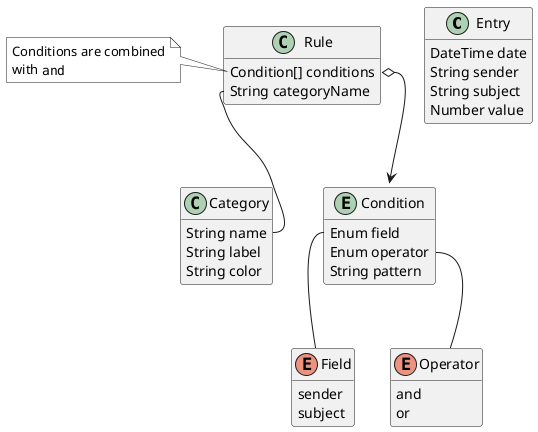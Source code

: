 @startuml datamodel

hide empty methods
skinparam NoteBackgroundColor white

class Entry {
    DateTime date
    String sender
    String subject
    Number value
}

class Rule {
    Condition[] conditions
    String categoryName  
}
note left of Rule::conditions
    Conditions are combined
    with ""and""
end note

class Category {
    String name
    String label
    String color    
}

entity Condition {
    Enum field
    Enum operator
    String pattern
}

Enum Field {
    sender
    subject
}

Enum Operator {
    and
    or
}

Rule::conditions  o--> Condition
Rule::categoryName -- Category::name

Condition::field -- Field
Condition::operator -- Operator
@enduml